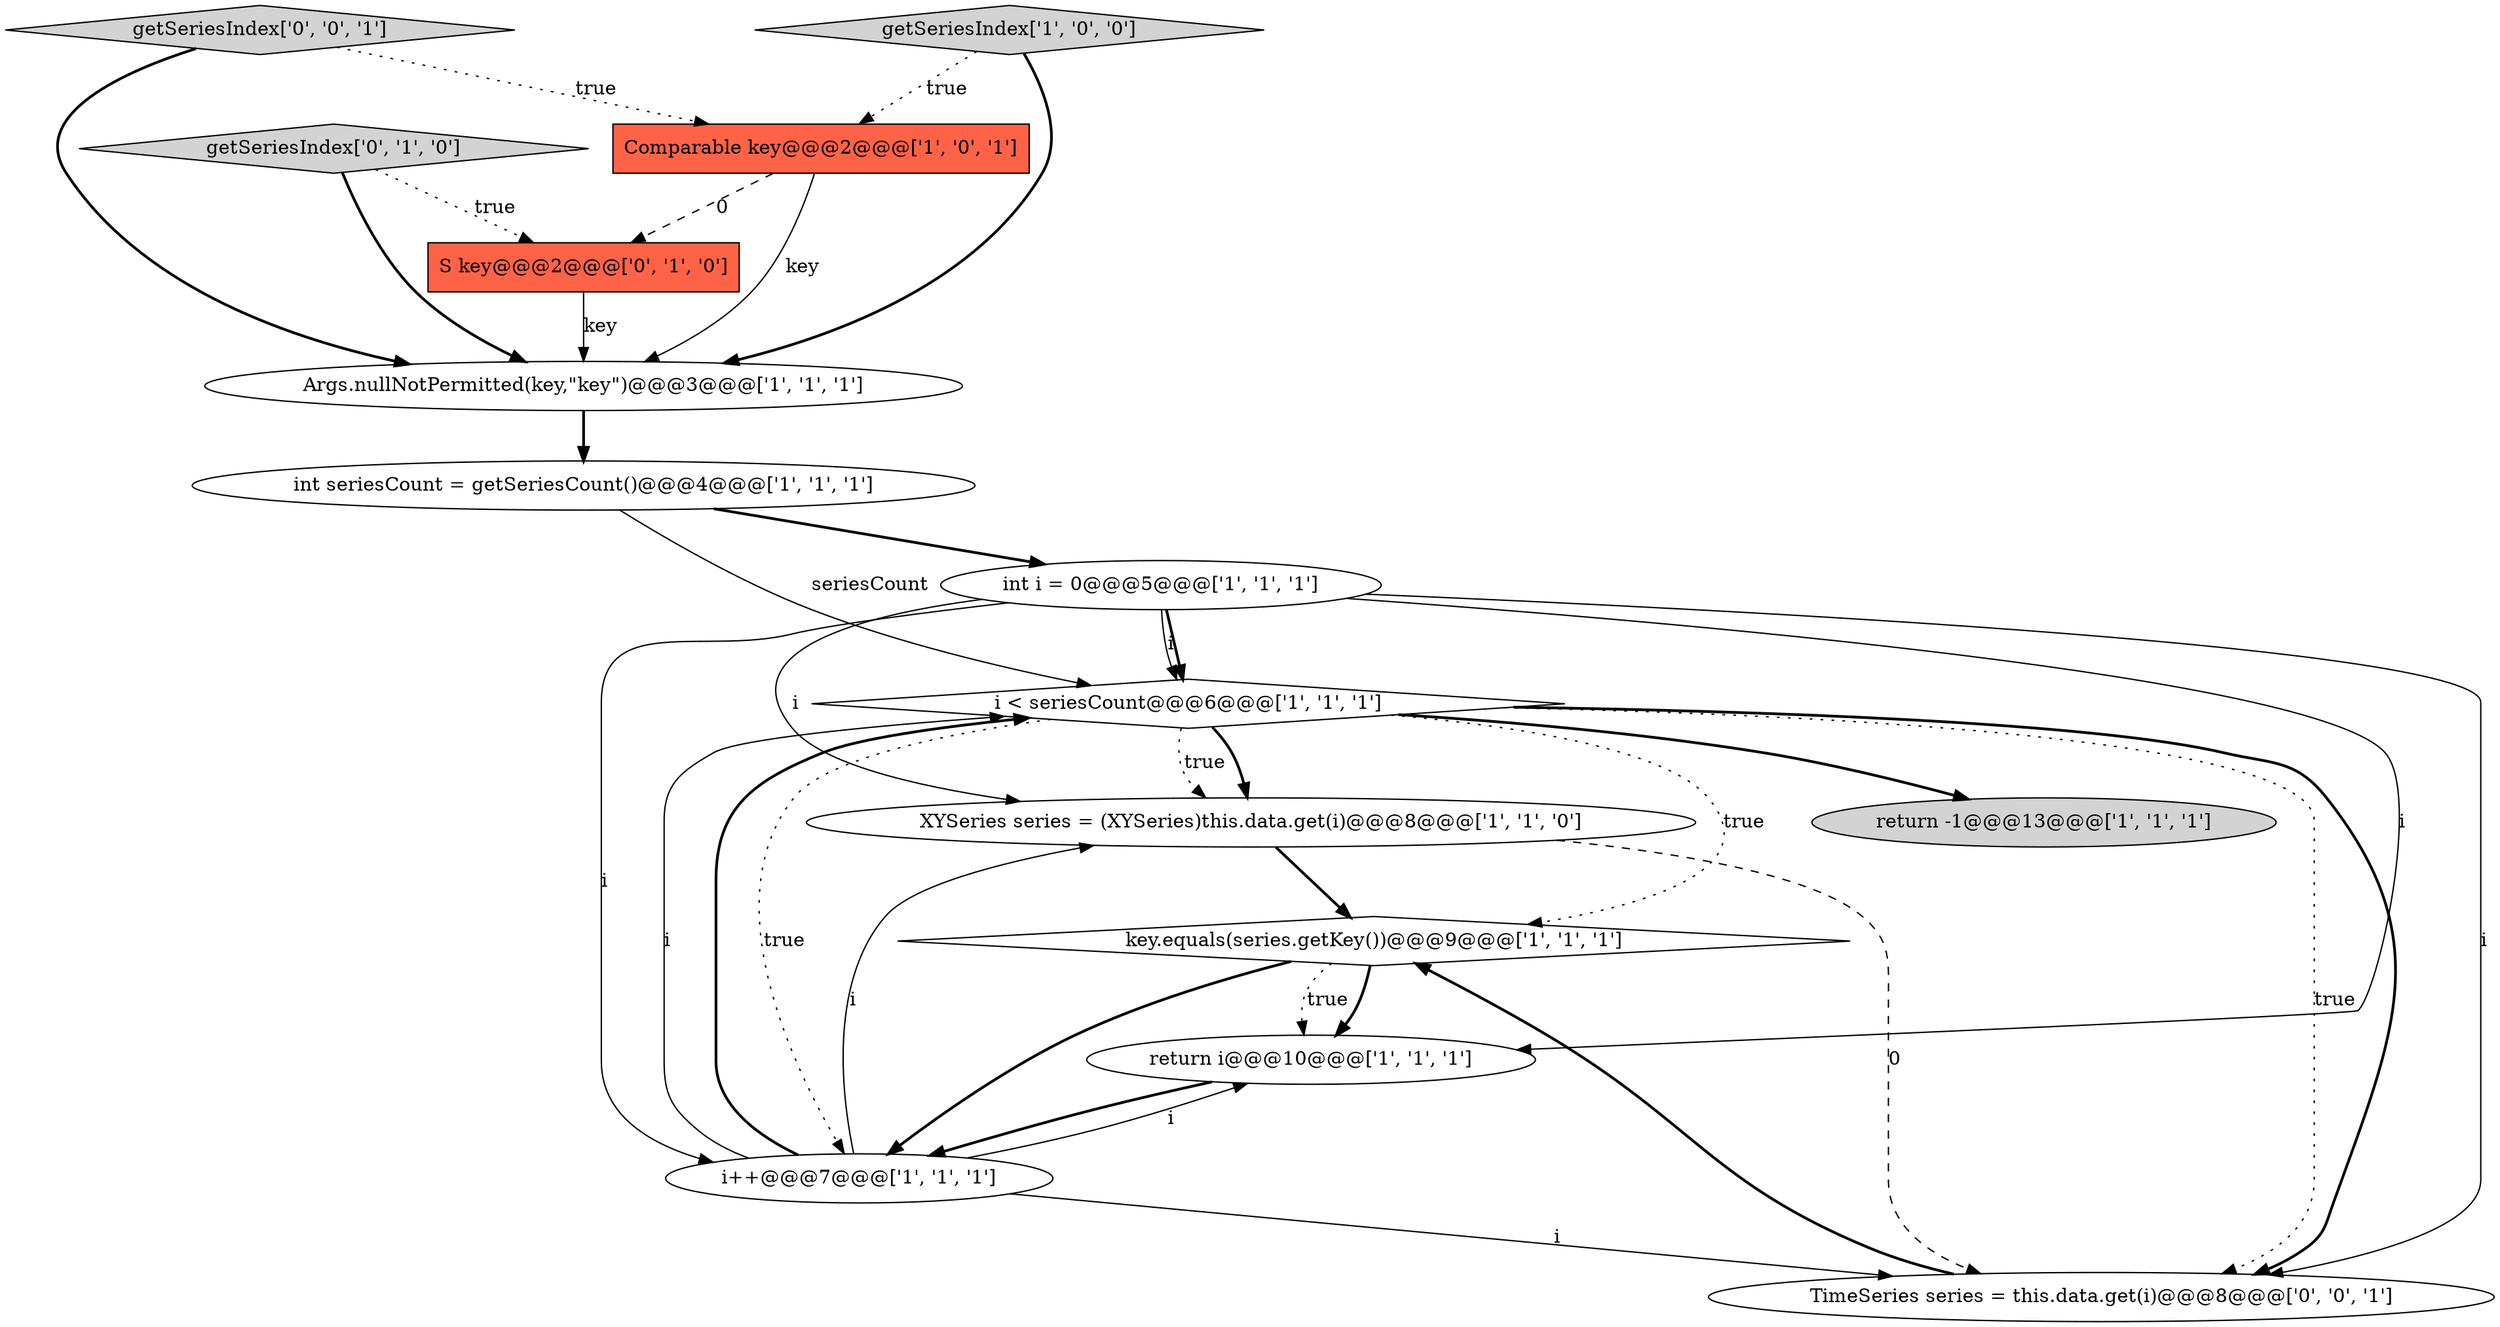 digraph {
8 [style = filled, label = "return -1@@@13@@@['1', '1', '1']", fillcolor = lightgray, shape = ellipse image = "AAA0AAABBB1BBB"];
1 [style = filled, label = "XYSeries series = (XYSeries)this.data.get(i)@@@8@@@['1', '1', '0']", fillcolor = white, shape = ellipse image = "AAA0AAABBB1BBB"];
3 [style = filled, label = "return i@@@10@@@['1', '1', '1']", fillcolor = white, shape = ellipse image = "AAA0AAABBB1BBB"];
0 [style = filled, label = "i++@@@7@@@['1', '1', '1']", fillcolor = white, shape = ellipse image = "AAA0AAABBB1BBB"];
9 [style = filled, label = "key.equals(series.getKey())@@@9@@@['1', '1', '1']", fillcolor = white, shape = diamond image = "AAA0AAABBB1BBB"];
14 [style = filled, label = "TimeSeries series = this.data.get(i)@@@8@@@['0', '0', '1']", fillcolor = white, shape = ellipse image = "AAA0AAABBB3BBB"];
11 [style = filled, label = "S key@@@2@@@['0', '1', '0']", fillcolor = tomato, shape = box image = "AAA1AAABBB2BBB"];
6 [style = filled, label = "Args.nullNotPermitted(key,\"key\")@@@3@@@['1', '1', '1']", fillcolor = white, shape = ellipse image = "AAA0AAABBB1BBB"];
12 [style = filled, label = "getSeriesIndex['0', '1', '0']", fillcolor = lightgray, shape = diamond image = "AAA0AAABBB2BBB"];
4 [style = filled, label = "int i = 0@@@5@@@['1', '1', '1']", fillcolor = white, shape = ellipse image = "AAA0AAABBB1BBB"];
13 [style = filled, label = "getSeriesIndex['0', '0', '1']", fillcolor = lightgray, shape = diamond image = "AAA0AAABBB3BBB"];
5 [style = filled, label = "i < seriesCount@@@6@@@['1', '1', '1']", fillcolor = white, shape = diamond image = "AAA0AAABBB1BBB"];
7 [style = filled, label = "int seriesCount = getSeriesCount()@@@4@@@['1', '1', '1']", fillcolor = white, shape = ellipse image = "AAA0AAABBB1BBB"];
2 [style = filled, label = "Comparable key@@@2@@@['1', '0', '1']", fillcolor = tomato, shape = box image = "AAA0AAABBB1BBB"];
10 [style = filled, label = "getSeriesIndex['1', '0', '0']", fillcolor = lightgray, shape = diamond image = "AAA0AAABBB1BBB"];
7->5 [style = solid, label="seriesCount"];
5->14 [style = dotted, label="true"];
5->0 [style = dotted, label="true"];
5->14 [style = bold, label=""];
10->2 [style = dotted, label="true"];
4->3 [style = solid, label="i"];
2->6 [style = solid, label="key"];
5->8 [style = bold, label=""];
1->9 [style = bold, label=""];
10->6 [style = bold, label=""];
0->1 [style = solid, label="i"];
5->9 [style = dotted, label="true"];
12->11 [style = dotted, label="true"];
5->1 [style = bold, label=""];
4->0 [style = solid, label="i"];
4->5 [style = bold, label=""];
9->3 [style = bold, label=""];
13->6 [style = bold, label=""];
1->14 [style = dashed, label="0"];
4->1 [style = solid, label="i"];
14->9 [style = bold, label=""];
9->0 [style = bold, label=""];
11->6 [style = solid, label="key"];
0->3 [style = solid, label="i"];
4->5 [style = solid, label="i"];
13->2 [style = dotted, label="true"];
7->4 [style = bold, label=""];
3->0 [style = bold, label=""];
0->14 [style = solid, label="i"];
9->3 [style = dotted, label="true"];
5->1 [style = dotted, label="true"];
0->5 [style = solid, label="i"];
2->11 [style = dashed, label="0"];
6->7 [style = bold, label=""];
0->5 [style = bold, label=""];
4->14 [style = solid, label="i"];
12->6 [style = bold, label=""];
}
